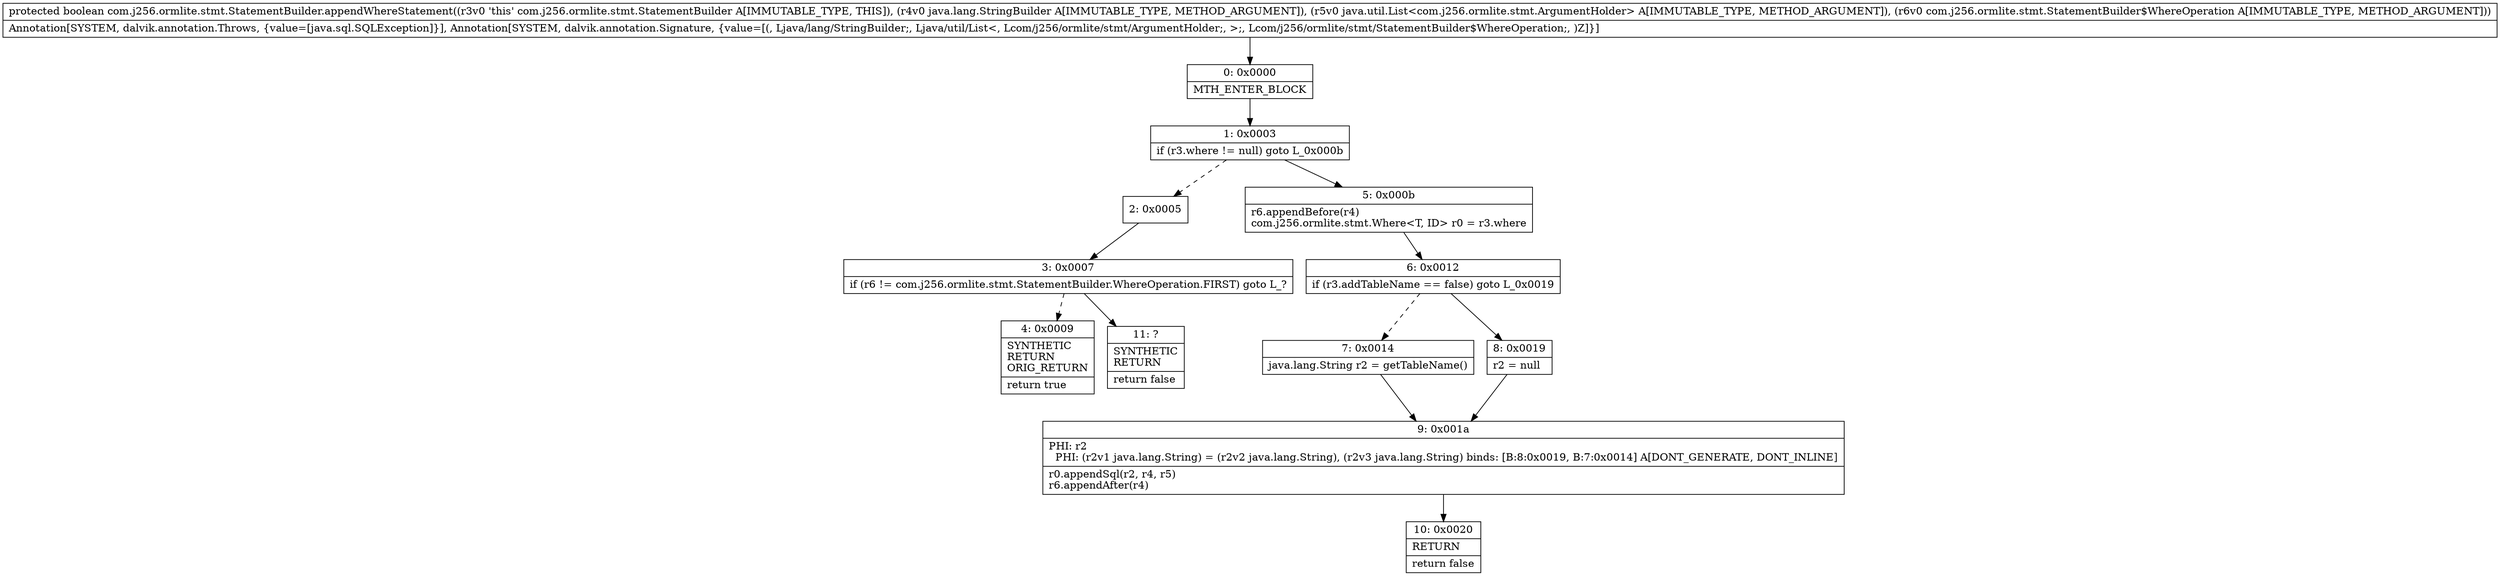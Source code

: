 digraph "CFG forcom.j256.ormlite.stmt.StatementBuilder.appendWhereStatement(Ljava\/lang\/StringBuilder;Ljava\/util\/List;Lcom\/j256\/ormlite\/stmt\/StatementBuilder$WhereOperation;)Z" {
Node_0 [shape=record,label="{0\:\ 0x0000|MTH_ENTER_BLOCK\l}"];
Node_1 [shape=record,label="{1\:\ 0x0003|if (r3.where != null) goto L_0x000b\l}"];
Node_2 [shape=record,label="{2\:\ 0x0005}"];
Node_3 [shape=record,label="{3\:\ 0x0007|if (r6 != com.j256.ormlite.stmt.StatementBuilder.WhereOperation.FIRST) goto L_?\l}"];
Node_4 [shape=record,label="{4\:\ 0x0009|SYNTHETIC\lRETURN\lORIG_RETURN\l|return true\l}"];
Node_5 [shape=record,label="{5\:\ 0x000b|r6.appendBefore(r4)\lcom.j256.ormlite.stmt.Where\<T, ID\> r0 = r3.where\l}"];
Node_6 [shape=record,label="{6\:\ 0x0012|if (r3.addTableName == false) goto L_0x0019\l}"];
Node_7 [shape=record,label="{7\:\ 0x0014|java.lang.String r2 = getTableName()\l}"];
Node_8 [shape=record,label="{8\:\ 0x0019|r2 = null\l}"];
Node_9 [shape=record,label="{9\:\ 0x001a|PHI: r2 \l  PHI: (r2v1 java.lang.String) = (r2v2 java.lang.String), (r2v3 java.lang.String) binds: [B:8:0x0019, B:7:0x0014] A[DONT_GENERATE, DONT_INLINE]\l|r0.appendSql(r2, r4, r5)\lr6.appendAfter(r4)\l}"];
Node_10 [shape=record,label="{10\:\ 0x0020|RETURN\l|return false\l}"];
Node_11 [shape=record,label="{11\:\ ?|SYNTHETIC\lRETURN\l|return false\l}"];
MethodNode[shape=record,label="{protected boolean com.j256.ormlite.stmt.StatementBuilder.appendWhereStatement((r3v0 'this' com.j256.ormlite.stmt.StatementBuilder A[IMMUTABLE_TYPE, THIS]), (r4v0 java.lang.StringBuilder A[IMMUTABLE_TYPE, METHOD_ARGUMENT]), (r5v0 java.util.List\<com.j256.ormlite.stmt.ArgumentHolder\> A[IMMUTABLE_TYPE, METHOD_ARGUMENT]), (r6v0 com.j256.ormlite.stmt.StatementBuilder$WhereOperation A[IMMUTABLE_TYPE, METHOD_ARGUMENT]))  | Annotation[SYSTEM, dalvik.annotation.Throws, \{value=[java.sql.SQLException]\}], Annotation[SYSTEM, dalvik.annotation.Signature, \{value=[(, Ljava\/lang\/StringBuilder;, Ljava\/util\/List\<, Lcom\/j256\/ormlite\/stmt\/ArgumentHolder;, \>;, Lcom\/j256\/ormlite\/stmt\/StatementBuilder$WhereOperation;, )Z]\}]\l}"];
MethodNode -> Node_0;
Node_0 -> Node_1;
Node_1 -> Node_2[style=dashed];
Node_1 -> Node_5;
Node_2 -> Node_3;
Node_3 -> Node_4[style=dashed];
Node_3 -> Node_11;
Node_5 -> Node_6;
Node_6 -> Node_7[style=dashed];
Node_6 -> Node_8;
Node_7 -> Node_9;
Node_8 -> Node_9;
Node_9 -> Node_10;
}

